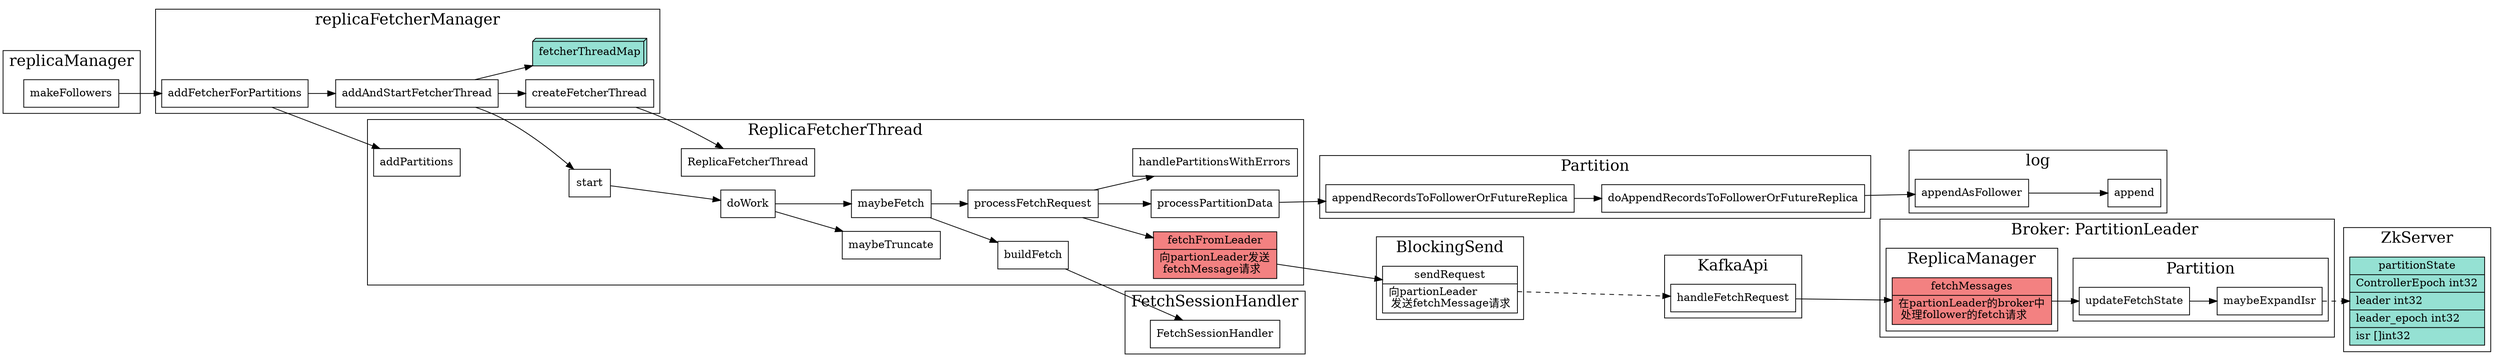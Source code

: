 digraph replica_sync {
  node[shape=box];
  newrank=true;
  rankdir=LR;
  subgraph cluster_BlockingSend {
    graph[label="BlockingSend";fontsize=20;];
    leaderEndpoint_sendRequest[label="sendRequest"];
    leaderEndpoint_sendRequest[shape="record";
      label="{{
        sendRequest|
        向partionLeader \l 
        发送fetchMessage请求
      }}";
    ];
  }
  subgraph cluster_FetchSessionHandler {
    graph[label="FetchSessionHandler";fontsize=20;];
    FetchSessionHandler;
  }


  subgraph cluster_fetcherThread {
    graph[label="ReplicaFetcherThread";fontsize=20;];
    addPartitions;
    ReplicaFetcherThread
    fetcherThread_start[label="start"];
    fetcherThread_start -> doWork;
    fetchFromLeader[shape="record";
      fillcolor="#f38181";
      style=filled;
      label="{{
        fetchFromLeader|
          向partionLeader发送\l 
          fetchMessage请求\l
      }}";
    ];
    doWork -> {
      maybeTruncate;
      maybeFetch;
    };
    maybeFetch -> {
      buildFetch;
      processFetchRequest;
    };
    processFetchRequest -> {
      fetchFromLeader;
      processPartitionData;
      handlePartitionsWithErrors;
    };
    fetchFromLeader -> {
      leaderEndpoint_sendRequest;
    };
    buildFetch -> FetchSessionHandler;
  };
  processPartitionData -> appendRecordsToFollowerOrFutureReplica;

  subgraph cluster_replicaFetcherManager {
    graph[label="replicaFetcherManager";fontsize=20;];
    addFetcherForPartitions -> {
      addAndStartFetcherThread;
      addPartitions;
    };

    addAndStartFetcherThread -> {
      createFetcherThread;
      fetcherThreadMap;
      fetcherThread_start;
    };
    createFetcherThread -> ReplicaFetcherThread;
    fetcherThreadMap[
      fillcolor="#95e1d3"
      style=filled;
      shape=box3d;
      label="fetcherThreadMap"
    ];
  }
  subgraph cluster_ZkServer {
    graph[label="ZkServer";fontsize=20;];
    partitionState[shape="record";
      fillcolor="#95e1d3"
      style=filled;
      label="{{
        partitionState|
          ControllerEpoch int32\l|
          leader int32\l|
          leader_epoch int32\l|
          isr []int32\l
      }}";
    ];
  }
  subgraph cluster_log {
    graph[label="log";fontsize=20;];
    appendAsFollower -> append;
  }
  subgraph cluster_PartionLeaderBroker {
    graph[label="Broker: PartitionLeader ";fontsize=20;];
    subgraph cluster_Partition {
      graph[label="Partition";fontsize=20;];
      updateFetchState;
      maybeExpandIsr;
    }
    subgraph cluster_ReplicaManager {
      graph[label="ReplicaManager";fontsize=20;];
      fetchMessages;
    }
  }

  subgraph cluster_Partition {
    graph[label="Partition";fontsize=20;];
    updateFetchState -> maybeExpandIsr;
    maybeExpandIsr -> partitionState[style=dashed];
    appendRecordsToFollowerOrFutureReplica -> doAppendRecordsToFollowerOrFutureReplica;
    doAppendRecordsToFollowerOrFutureReplica -> appendAsFollower;
  }

  subgraph cluster_replicaManager {
    graph[label="replicaManager";fontsize=20;];
    makeFollowers -> addFetcherForPartitions;
    fetchMessages[shape="record";
      fillcolor="#f38181";
      style=filled;
      label="{{
        fetchMessages|
          在partionLeader的broker中\l 
          处理follower的fetch请求\l
      }}";
    ];
    fetchMessages;
    fetchMessages -> updateFetchState;
  }


  subgraph cluster_KafkaApi {
    graph[label="KafkaApi";fontsize=20;];
    handleFetchRequest;
    handleFetchRequest -> fetchMessages;
  }
  leaderEndpoint_sendRequest -> handleFetchRequest[style=dashed];
}
